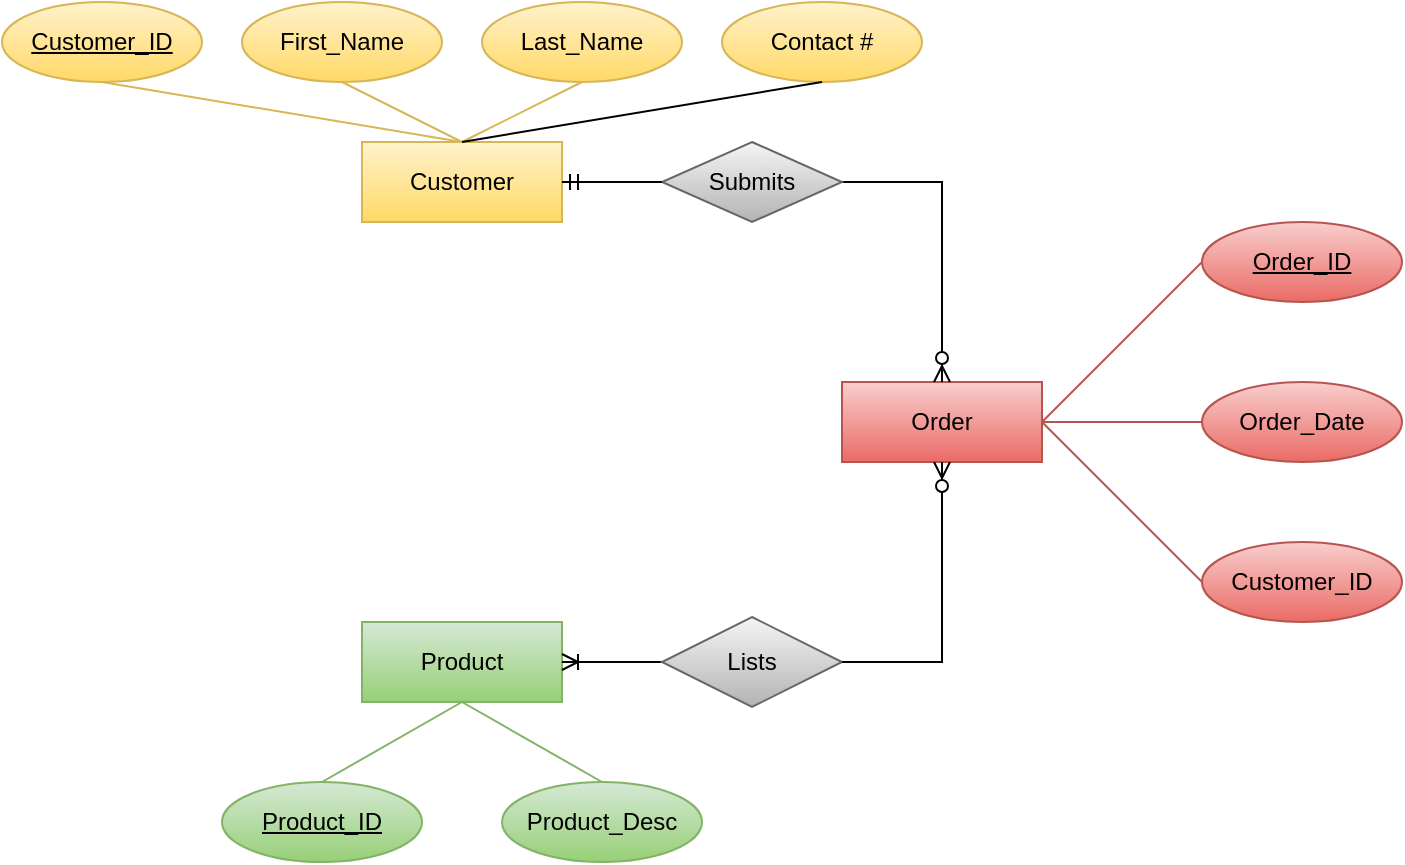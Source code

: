 <mxfile version="18.1.1" type="device"><diagram id="qt4htgqfKSYk8dh_8tMv" name="Page-1"><mxGraphModel dx="923" dy="526" grid="1" gridSize="10" guides="1" tooltips="1" connect="1" arrows="1" fold="1" page="1" pageScale="1" pageWidth="850" pageHeight="1100" math="0" shadow="0"><root><mxCell id="0"/><mxCell id="1" parent="0"/><mxCell id="w0MQC8dGvP6EL0UAHsa2-2" value="Customer" style="whiteSpace=wrap;html=1;align=center;fillColor=#fff2cc;strokeColor=#d6b656;gradientColor=#ffd966;" vertex="1" parent="1"><mxGeometry x="200" y="80" width="100" height="40" as="geometry"/></mxCell><mxCell id="w0MQC8dGvP6EL0UAHsa2-3" value="Product" style="whiteSpace=wrap;html=1;align=center;fillColor=#d5e8d4;gradientColor=#97d077;strokeColor=#82b366;" vertex="1" parent="1"><mxGeometry x="200" y="320" width="100" height="40" as="geometry"/></mxCell><mxCell id="w0MQC8dGvP6EL0UAHsa2-4" value="Order" style="whiteSpace=wrap;html=1;align=center;fillColor=#f8cecc;strokeColor=#b85450;gradientColor=#ea6b66;" vertex="1" parent="1"><mxGeometry x="440" y="200" width="100" height="40" as="geometry"/></mxCell><mxCell id="w0MQC8dGvP6EL0UAHsa2-6" value="Contact #" style="ellipse;whiteSpace=wrap;html=1;align=center;fillColor=#fff2cc;strokeColor=#d6b656;gradientColor=#ffd966;" vertex="1" parent="1"><mxGeometry x="380" y="10" width="100" height="40" as="geometry"/></mxCell><mxCell id="w0MQC8dGvP6EL0UAHsa2-7" value="First_Name" style="ellipse;whiteSpace=wrap;html=1;align=center;fillColor=#fff2cc;strokeColor=#d6b656;gradientColor=#ffd966;" vertex="1" parent="1"><mxGeometry x="140" y="10" width="100" height="40" as="geometry"/></mxCell><mxCell id="w0MQC8dGvP6EL0UAHsa2-8" value="Last_Name" style="ellipse;whiteSpace=wrap;html=1;align=center;fillColor=#fff2cc;strokeColor=#d6b656;gradientColor=#ffd966;" vertex="1" parent="1"><mxGeometry x="260" y="10" width="100" height="40" as="geometry"/></mxCell><mxCell id="w0MQC8dGvP6EL0UAHsa2-12" value="" style="endArrow=none;html=1;rounded=0;exitX=0.5;exitY=1;exitDx=0;exitDy=0;entryX=0.5;entryY=0;entryDx=0;entryDy=0;fillColor=#fff2cc;strokeColor=#d6b656;gradientColor=#ffd966;" edge="1" parent="1" target="w0MQC8dGvP6EL0UAHsa2-2"><mxGeometry relative="1" as="geometry"><mxPoint x="70" y="50" as="sourcePoint"/><mxPoint x="200" y="99.5" as="targetPoint"/></mxGeometry></mxCell><mxCell id="w0MQC8dGvP6EL0UAHsa2-13" value="" style="endArrow=none;html=1;rounded=0;exitX=0.5;exitY=1;exitDx=0;exitDy=0;fillColor=#fff2cc;strokeColor=#d6b656;gradientColor=#ffd966;" edge="1" parent="1" source="w0MQC8dGvP6EL0UAHsa2-7"><mxGeometry relative="1" as="geometry"><mxPoint x="180" y="230" as="sourcePoint"/><mxPoint x="250" y="80" as="targetPoint"/></mxGeometry></mxCell><mxCell id="w0MQC8dGvP6EL0UAHsa2-14" value="" style="endArrow=none;html=1;rounded=0;exitX=0.5;exitY=0;exitDx=0;exitDy=0;entryX=0.5;entryY=1;entryDx=0;entryDy=0;fillColor=#fff2cc;strokeColor=#d6b656;gradientColor=#ffd966;" edge="1" parent="1" source="w0MQC8dGvP6EL0UAHsa2-2" target="w0MQC8dGvP6EL0UAHsa2-8"><mxGeometry relative="1" as="geometry"><mxPoint x="360" y="150" as="sourcePoint"/><mxPoint x="520" y="150" as="targetPoint"/></mxGeometry></mxCell><mxCell id="w0MQC8dGvP6EL0UAHsa2-15" value="" style="endArrow=none;html=1;rounded=0;exitX=0.5;exitY=0;exitDx=0;exitDy=0;entryX=0.5;entryY=1;entryDx=0;entryDy=0;" edge="1" parent="1" source="w0MQC8dGvP6EL0UAHsa2-2" target="w0MQC8dGvP6EL0UAHsa2-6"><mxGeometry relative="1" as="geometry"><mxPoint x="360" y="90" as="sourcePoint"/><mxPoint x="520" y="90" as="targetPoint"/></mxGeometry></mxCell><mxCell id="w0MQC8dGvP6EL0UAHsa2-16" value="Customer_ID" style="ellipse;whiteSpace=wrap;html=1;align=center;fontStyle=4;fillColor=#fff2cc;strokeColor=#d6b656;gradientColor=#ffd966;" vertex="1" parent="1"><mxGeometry x="20" y="10" width="100" height="40" as="geometry"/></mxCell><mxCell id="w0MQC8dGvP6EL0UAHsa2-17" value="Order_ID" style="ellipse;whiteSpace=wrap;html=1;align=center;fontStyle=4;fillColor=#f8cecc;strokeColor=#b85450;gradientColor=#ea6b66;" vertex="1" parent="1"><mxGeometry x="620" y="120" width="100" height="40" as="geometry"/></mxCell><mxCell id="w0MQC8dGvP6EL0UAHsa2-18" value="Order_Date" style="ellipse;whiteSpace=wrap;html=1;align=center;fillColor=#f8cecc;strokeColor=#b85450;gradientColor=#ea6b66;" vertex="1" parent="1"><mxGeometry x="620" y="200" width="100" height="40" as="geometry"/></mxCell><mxCell id="w0MQC8dGvP6EL0UAHsa2-19" value="Customer_ID" style="ellipse;whiteSpace=wrap;html=1;align=center;fillColor=#f8cecc;strokeColor=#b85450;gradientColor=#ea6b66;" vertex="1" parent="1"><mxGeometry x="620" y="280" width="100" height="40" as="geometry"/></mxCell><mxCell id="w0MQC8dGvP6EL0UAHsa2-20" value="" style="endArrow=none;html=1;rounded=0;entryX=0;entryY=0.5;entryDx=0;entryDy=0;fillColor=#f8cecc;strokeColor=#b85450;gradientColor=#ea6b66;" edge="1" parent="1" target="w0MQC8dGvP6EL0UAHsa2-19"><mxGeometry relative="1" as="geometry"><mxPoint x="540" y="220" as="sourcePoint"/><mxPoint x="460" y="390" as="targetPoint"/></mxGeometry></mxCell><mxCell id="w0MQC8dGvP6EL0UAHsa2-21" value="" style="endArrow=none;html=1;rounded=0;entryX=0;entryY=0.5;entryDx=0;entryDy=0;fillColor=#f8cecc;strokeColor=#b85450;gradientColor=#ea6b66;" edge="1" parent="1" target="w0MQC8dGvP6EL0UAHsa2-18"><mxGeometry relative="1" as="geometry"><mxPoint x="540" y="220" as="sourcePoint"/><mxPoint x="460" y="390" as="targetPoint"/></mxGeometry></mxCell><mxCell id="w0MQC8dGvP6EL0UAHsa2-22" value="" style="endArrow=none;html=1;rounded=0;entryX=0;entryY=0.5;entryDx=0;entryDy=0;exitX=1;exitY=0.5;exitDx=0;exitDy=0;fillColor=#f8cecc;strokeColor=#b85450;gradientColor=#ea6b66;" edge="1" parent="1" source="w0MQC8dGvP6EL0UAHsa2-4" target="w0MQC8dGvP6EL0UAHsa2-17"><mxGeometry relative="1" as="geometry"><mxPoint x="300" y="390" as="sourcePoint"/><mxPoint x="460" y="390" as="targetPoint"/></mxGeometry></mxCell><mxCell id="w0MQC8dGvP6EL0UAHsa2-23" value="Product_ID" style="ellipse;whiteSpace=wrap;html=1;align=center;fontStyle=4;fillColor=#d5e8d4;gradientColor=#97d077;strokeColor=#82b366;" vertex="1" parent="1"><mxGeometry x="130" y="400" width="100" height="40" as="geometry"/></mxCell><mxCell id="w0MQC8dGvP6EL0UAHsa2-24" value="Product_Desc" style="ellipse;whiteSpace=wrap;html=1;align=center;fillColor=#d5e8d4;gradientColor=#97d077;strokeColor=#82b366;" vertex="1" parent="1"><mxGeometry x="270" y="400" width="100" height="40" as="geometry"/></mxCell><mxCell id="w0MQC8dGvP6EL0UAHsa2-27" value="" style="endArrow=none;html=1;rounded=0;entryX=0.5;entryY=0;entryDx=0;entryDy=0;exitX=0.5;exitY=1;exitDx=0;exitDy=0;fillColor=#d5e8d4;gradientColor=#97d077;strokeColor=#82b366;" edge="1" parent="1" source="w0MQC8dGvP6EL0UAHsa2-3" target="w0MQC8dGvP6EL0UAHsa2-24"><mxGeometry relative="1" as="geometry"><mxPoint x="470" y="380" as="sourcePoint"/><mxPoint x="530" y="390" as="targetPoint"/></mxGeometry></mxCell><mxCell id="w0MQC8dGvP6EL0UAHsa2-28" value="" style="endArrow=none;html=1;rounded=0;exitX=0.5;exitY=0;exitDx=0;exitDy=0;fillColor=#d5e8d4;gradientColor=#97d077;strokeColor=#82b366;" edge="1" parent="1" source="w0MQC8dGvP6EL0UAHsa2-23"><mxGeometry relative="1" as="geometry"><mxPoint x="290" y="260" as="sourcePoint"/><mxPoint x="250" y="360" as="targetPoint"/></mxGeometry></mxCell><mxCell id="w0MQC8dGvP6EL0UAHsa2-29" value="" style="edgeStyle=orthogonalEdgeStyle;fontSize=12;html=1;endArrow=ERzeroToMany;startArrow=none;rounded=0;sketch=0;entryX=0.5;entryY=0;entryDx=0;entryDy=0;exitX=1;exitY=0.5;exitDx=0;exitDy=0;" edge="1" parent="1" source="w0MQC8dGvP6EL0UAHsa2-30" target="w0MQC8dGvP6EL0UAHsa2-4"><mxGeometry width="100" height="100" relative="1" as="geometry"><mxPoint x="490" y="100" as="sourcePoint"/><mxPoint x="520" y="180" as="targetPoint"/><Array as="points"><mxPoint x="490" y="100"/></Array></mxGeometry></mxCell><mxCell id="w0MQC8dGvP6EL0UAHsa2-30" value="Submits" style="shape=rhombus;perimeter=rhombusPerimeter;whiteSpace=wrap;html=1;align=center;rotation=0;fillColor=#f5f5f5;gradientColor=#b3b3b3;strokeColor=#666666;" vertex="1" parent="1"><mxGeometry x="350" y="80" width="90" height="40" as="geometry"/></mxCell><mxCell id="w0MQC8dGvP6EL0UAHsa2-32" value="" style="edgeStyle=entityRelationEdgeStyle;fontSize=12;html=1;endArrow=none;startArrow=ERmandOne;exitX=1;exitY=0.5;exitDx=0;exitDy=0;entryX=0;entryY=0.5;entryDx=0;entryDy=0;rounded=0;sketch=0;" edge="1" parent="1" source="w0MQC8dGvP6EL0UAHsa2-2" target="w0MQC8dGvP6EL0UAHsa2-30"><mxGeometry width="100" height="100" relative="1" as="geometry"><mxPoint x="300" y="100" as="sourcePoint"/><mxPoint x="440" y="220" as="targetPoint"/></mxGeometry></mxCell><mxCell id="w0MQC8dGvP6EL0UAHsa2-35" value="" style="edgeStyle=orthogonalEdgeStyle;fontSize=12;html=1;endArrow=ERoneToMany;startArrow=none;rounded=0;sketch=0;entryX=1;entryY=0.5;entryDx=0;entryDy=0;exitX=0;exitY=0.5;exitDx=0;exitDy=0;" edge="1" parent="1" source="w0MQC8dGvP6EL0UAHsa2-36" target="w0MQC8dGvP6EL0UAHsa2-3"><mxGeometry width="100" height="100" relative="1" as="geometry"><mxPoint x="650" y="339.66" as="sourcePoint"/><mxPoint x="330" y="339.66" as="targetPoint"/><Array as="points"/></mxGeometry></mxCell><mxCell id="w0MQC8dGvP6EL0UAHsa2-36" value="Lists" style="shape=rhombus;perimeter=rhombusPerimeter;whiteSpace=wrap;html=1;align=center;fillColor=#f5f5f5;gradientColor=#b3b3b3;strokeColor=#666666;" vertex="1" parent="1"><mxGeometry x="350" y="317.5" width="90" height="45" as="geometry"/></mxCell><mxCell id="w0MQC8dGvP6EL0UAHsa2-37" value="" style="edgeStyle=orthogonalEdgeStyle;fontSize=12;html=1;endArrow=none;startArrow=ERzeroToMany;rounded=0;sketch=0;entryX=1;entryY=0.5;entryDx=0;entryDy=0;exitX=0.5;exitY=1;exitDx=0;exitDy=0;" edge="1" parent="1" source="w0MQC8dGvP6EL0UAHsa2-4" target="w0MQC8dGvP6EL0UAHsa2-36"><mxGeometry width="100" height="100" relative="1" as="geometry"><mxPoint x="490" y="240" as="sourcePoint"/><mxPoint x="300" y="340.0" as="targetPoint"/><Array as="points"><mxPoint x="490" y="340"/></Array></mxGeometry></mxCell></root></mxGraphModel></diagram></mxfile>